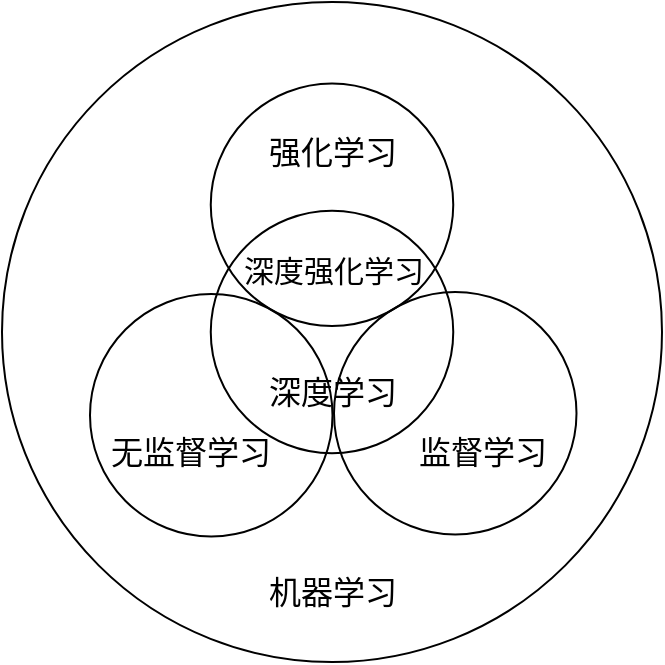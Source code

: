 <mxfile version="26.1.1">
  <diagram name="第 1 页" id="KXU-_Wz0-YRuAKEjCH-3">
    <mxGraphModel dx="778" dy="387" grid="1" gridSize="10" guides="1" tooltips="1" connect="1" arrows="1" fold="1" page="1" pageScale="1" pageWidth="1169" pageHeight="827" math="0" shadow="0">
      <root>
        <mxCell id="0" />
        <mxCell id="1" parent="0" />
        <mxCell id="4mQvyWQKnsLAo2gB8wDF-9" value="&lt;font style=&quot;font-size: 16px;&quot;&gt;深度学习&lt;/font&gt;" style="text;strokeColor=none;align=center;fillColor=none;html=1;verticalAlign=middle;whiteSpace=wrap;rounded=0;" vertex="1" parent="1">
          <mxGeometry x="537.51" y="420" width="75" height="30" as="geometry" />
        </mxCell>
        <mxCell id="4mQvyWQKnsLAo2gB8wDF-1" value="" style="ellipse;whiteSpace=wrap;html=1;aspect=fixed;fillColor=none;" vertex="1" parent="1">
          <mxGeometry x="410" y="240" width="330" height="330" as="geometry" />
        </mxCell>
        <mxCell id="4mQvyWQKnsLAo2gB8wDF-2" value="" style="ellipse;whiteSpace=wrap;html=1;aspect=fixed;fillColor=none;" vertex="1" parent="1">
          <mxGeometry x="514.38" y="344.38" width="121.25" height="121.25" as="geometry" />
        </mxCell>
        <mxCell id="4mQvyWQKnsLAo2gB8wDF-3" value="" style="ellipse;whiteSpace=wrap;html=1;aspect=fixed;fillColor=none;" vertex="1" parent="1">
          <mxGeometry x="514.38" y="280.75" width="121.25" height="121.25" as="geometry" />
        </mxCell>
        <mxCell id="4mQvyWQKnsLAo2gB8wDF-4" value="" style="ellipse;whiteSpace=wrap;html=1;aspect=fixed;fillColor=none;" vertex="1" parent="1">
          <mxGeometry x="454" y="386" width="121.25" height="121.25" as="geometry" />
        </mxCell>
        <mxCell id="4mQvyWQKnsLAo2gB8wDF-5" value="" style="ellipse;whiteSpace=wrap;html=1;aspect=fixed;fillColor=none;" vertex="1" parent="1">
          <mxGeometry x="576" y="385" width="121.25" height="121.25" as="geometry" />
        </mxCell>
        <mxCell id="4mQvyWQKnsLAo2gB8wDF-6" value="&lt;font style=&quot;font-size: 16px;&quot;&gt;强化学习&lt;/font&gt;" style="text;strokeColor=none;align=center;fillColor=none;html=1;verticalAlign=middle;whiteSpace=wrap;rounded=0;" vertex="1" parent="1">
          <mxGeometry x="537.51" y="300" width="75" height="30" as="geometry" />
        </mxCell>
        <mxCell id="4mQvyWQKnsLAo2gB8wDF-7" value="&lt;font style=&quot;font-size: 16px;&quot;&gt;监督学习&lt;/font&gt;" style="text;strokeColor=none;align=center;fillColor=none;html=1;verticalAlign=middle;whiteSpace=wrap;rounded=0;" vertex="1" parent="1">
          <mxGeometry x="612.51" y="450" width="75" height="30" as="geometry" />
        </mxCell>
        <mxCell id="4mQvyWQKnsLAo2gB8wDF-8" value="&lt;font style=&quot;font-size: 16px;&quot;&gt;无监督学习&lt;/font&gt;" style="text;strokeColor=none;align=center;fillColor=none;html=1;verticalAlign=middle;whiteSpace=wrap;rounded=0;" vertex="1" parent="1">
          <mxGeometry x="461" y="450" width="87.49" height="30" as="geometry" />
        </mxCell>
        <mxCell id="4mQvyWQKnsLAo2gB8wDF-10" value="&lt;font style=&quot;font-size: 16px;&quot;&gt;机器学习&lt;/font&gt;" style="text;strokeColor=none;align=center;fillColor=none;html=1;verticalAlign=middle;whiteSpace=wrap;rounded=0;" vertex="1" parent="1">
          <mxGeometry x="537.51" y="520" width="75" height="30" as="geometry" />
        </mxCell>
        <mxCell id="4mQvyWQKnsLAo2gB8wDF-11" value="&lt;font style=&quot;font-size: 15px;&quot;&gt;深度强化学习&lt;/font&gt;" style="text;strokeColor=none;align=center;fillColor=none;html=1;verticalAlign=middle;whiteSpace=wrap;rounded=0;" vertex="1" parent="1">
          <mxGeometry x="529.51" y="359" width="92.49" height="30" as="geometry" />
        </mxCell>
      </root>
    </mxGraphModel>
  </diagram>
</mxfile>
